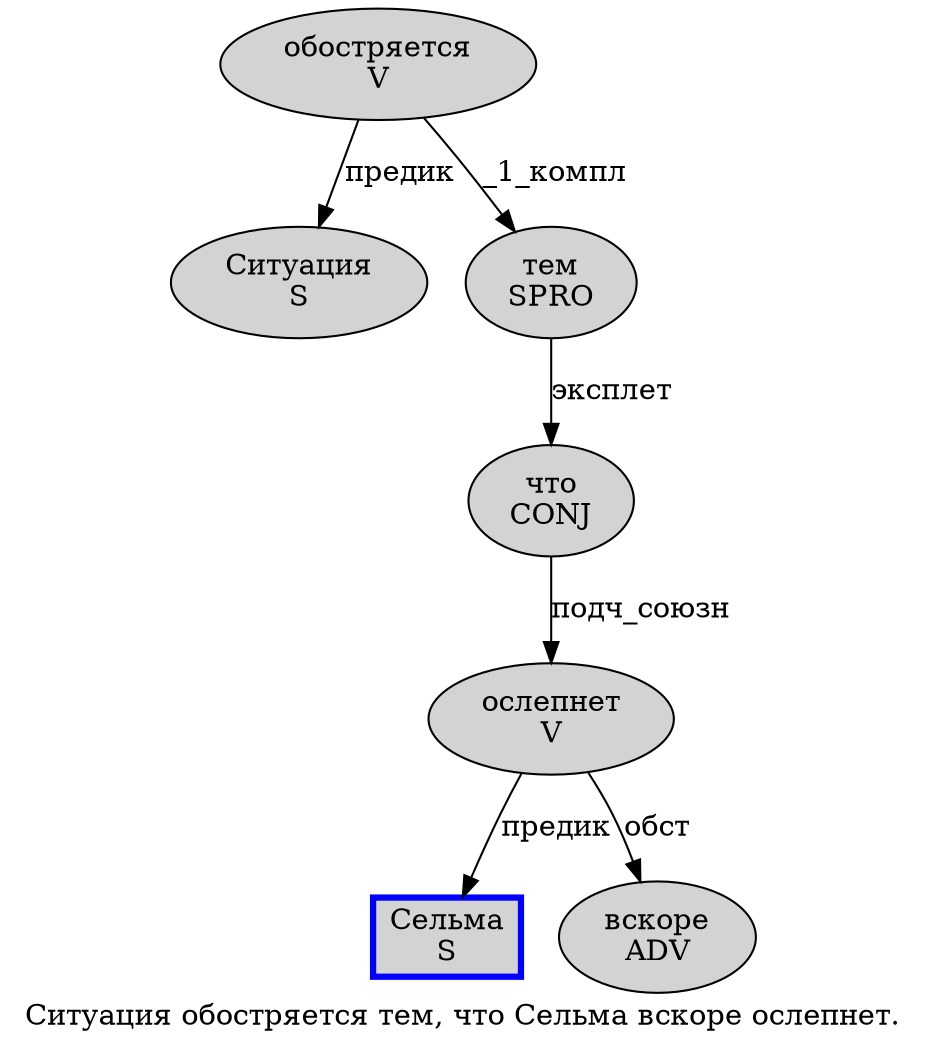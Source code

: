 digraph SENTENCE_1319 {
	graph [label="Ситуация обостряется тем, что Сельма вскоре ослепнет."]
	node [style=filled]
		0 [label="Ситуация
S" color="" fillcolor=lightgray penwidth=1 shape=ellipse]
		1 [label="обостряется
V" color="" fillcolor=lightgray penwidth=1 shape=ellipse]
		2 [label="тем
SPRO" color="" fillcolor=lightgray penwidth=1 shape=ellipse]
		4 [label="что
CONJ" color="" fillcolor=lightgray penwidth=1 shape=ellipse]
		5 [label="Сельма
S" color=blue fillcolor=lightgray penwidth=3 shape=box]
		6 [label="вскоре
ADV" color="" fillcolor=lightgray penwidth=1 shape=ellipse]
		7 [label="ослепнет
V" color="" fillcolor=lightgray penwidth=1 shape=ellipse]
			1 -> 0 [label="предик"]
			1 -> 2 [label="_1_компл"]
			2 -> 4 [label="эксплет"]
			7 -> 5 [label="предик"]
			7 -> 6 [label="обст"]
			4 -> 7 [label="подч_союзн"]
}